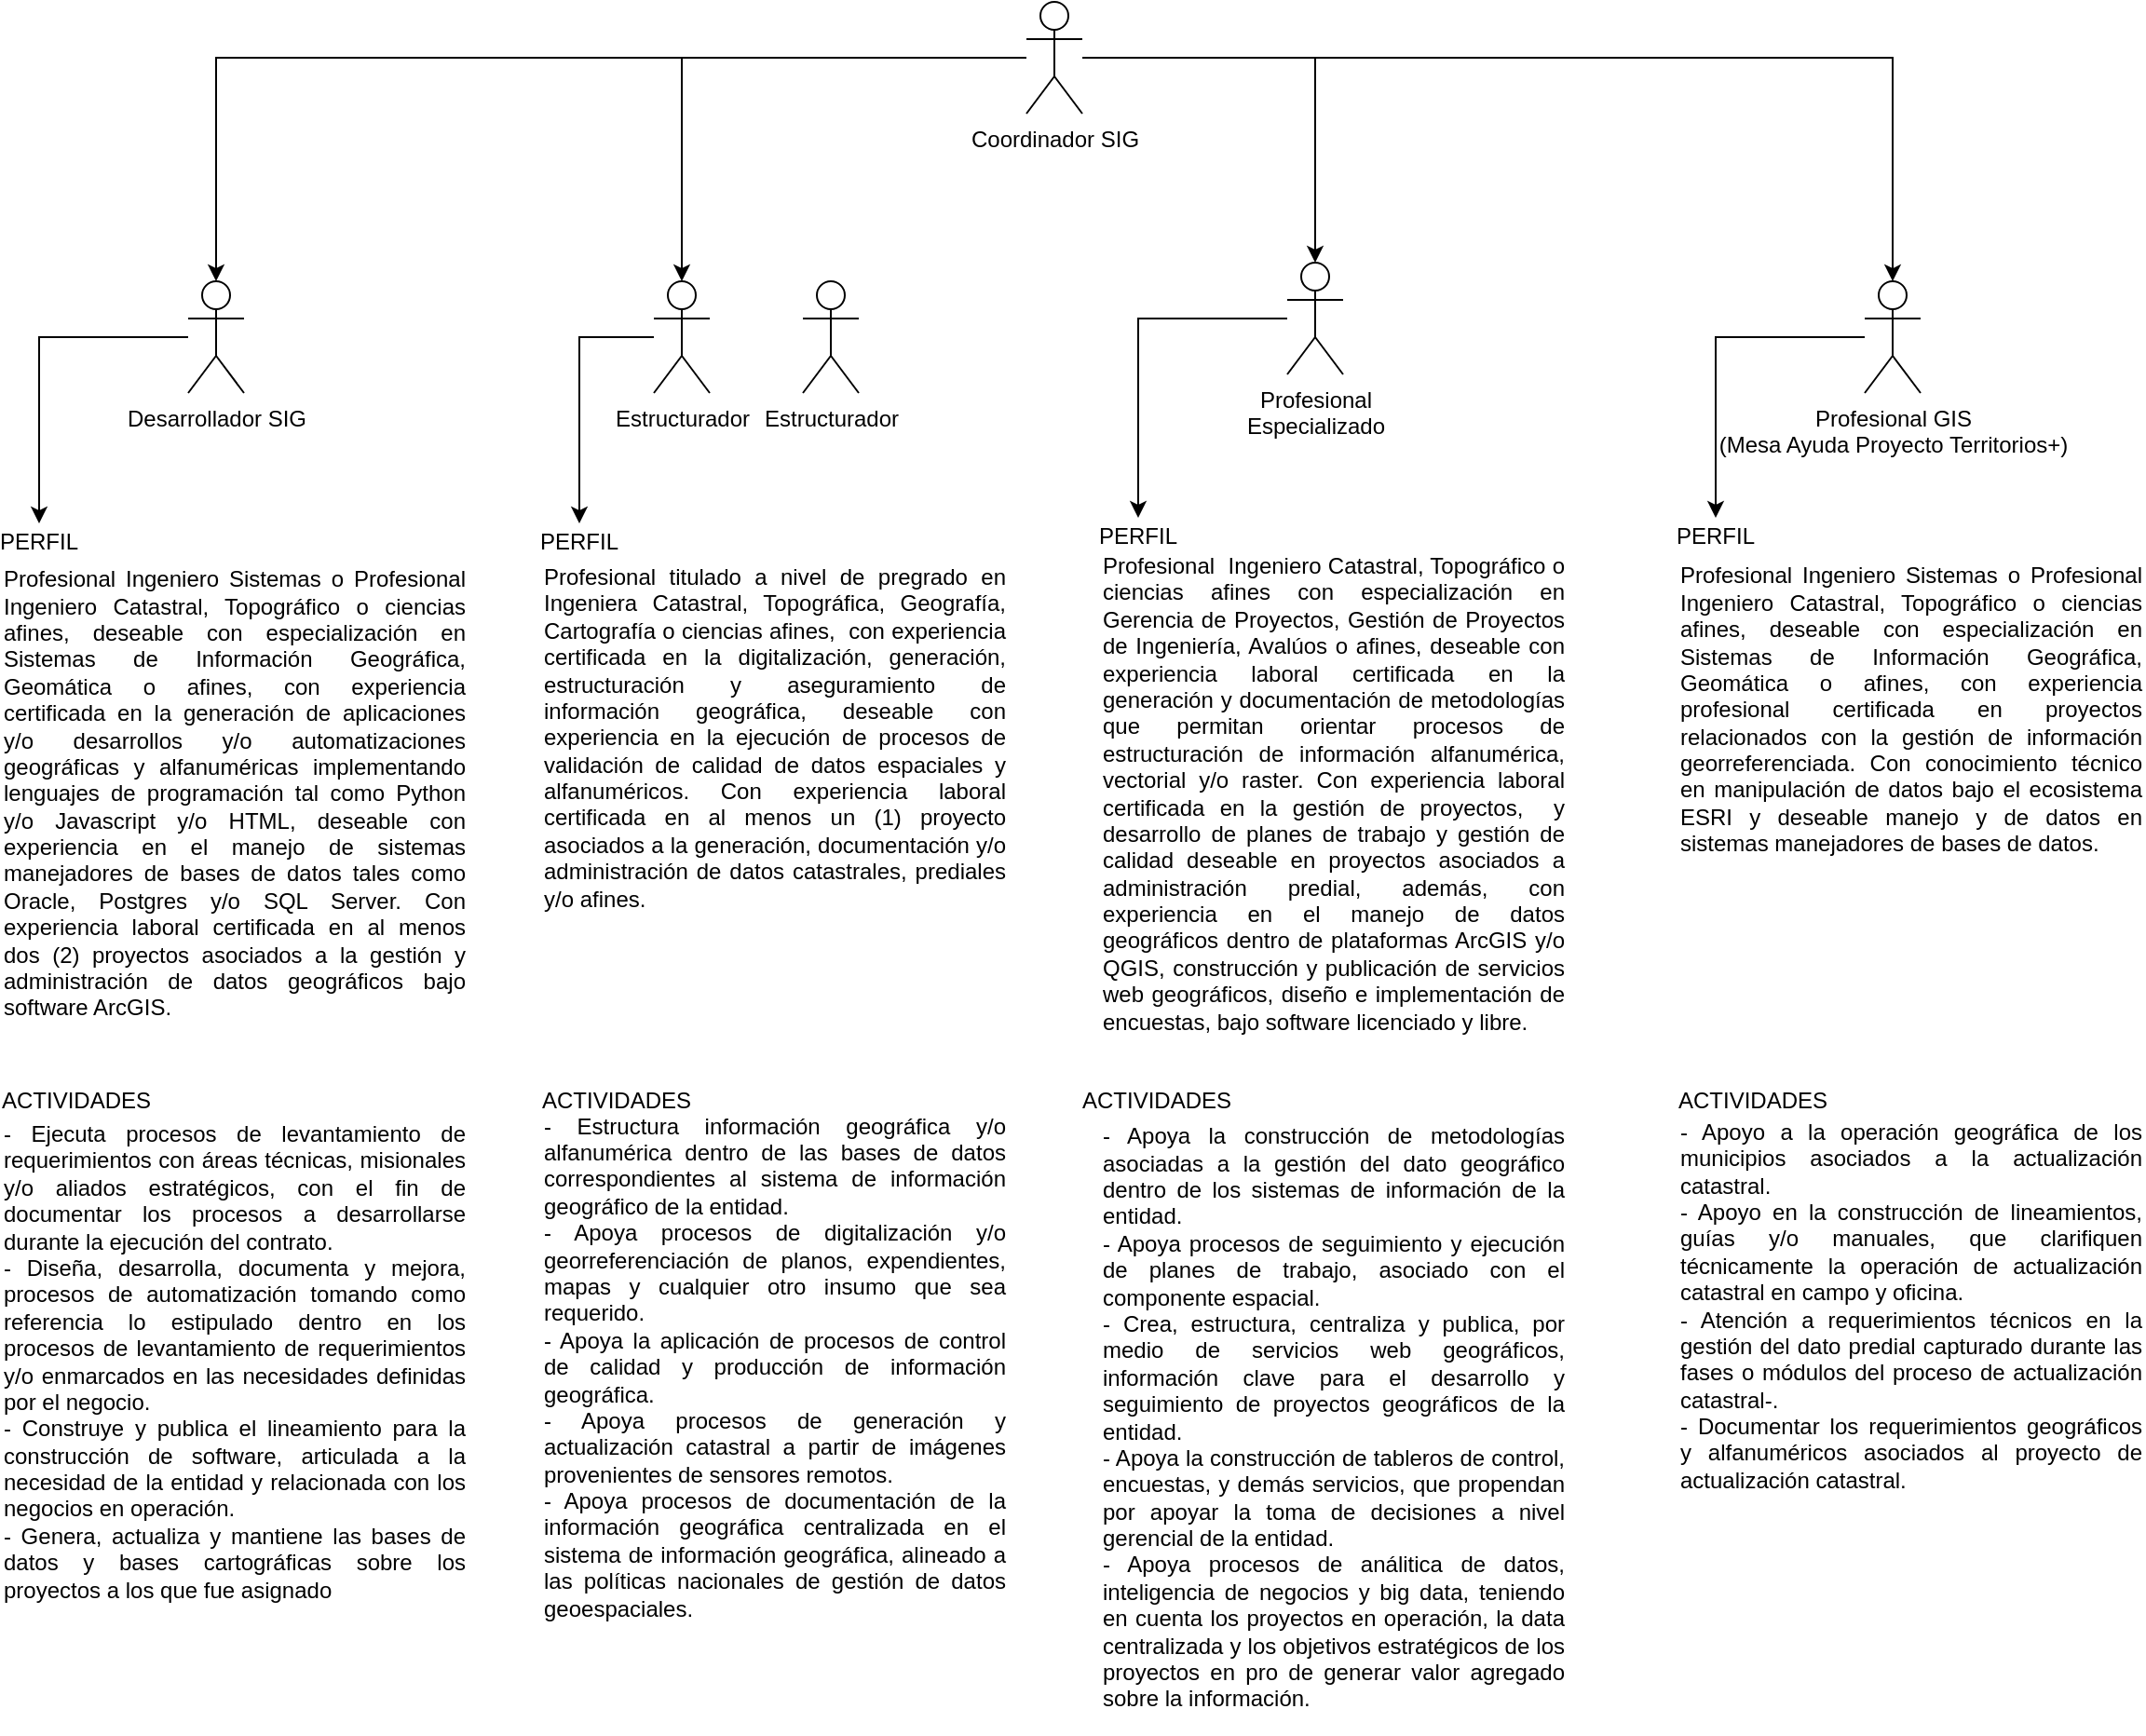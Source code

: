 <mxfile version="13.6.6" type="github">
  <diagram id="Y17Pwww_urs-gfdWa0kV" name="Page-1">
    <mxGraphModel dx="2187" dy="802" grid="1" gridSize="10" guides="1" tooltips="1" connect="1" arrows="1" fold="1" page="1" pageScale="1" pageWidth="827" pageHeight="1169" math="0" shadow="0">
      <root>
        <mxCell id="0" />
        <mxCell id="1" parent="0" />
        <mxCell id="OEdZfnI2xc4ZMJ_EUlpt-35" style="edgeStyle=orthogonalEdgeStyle;rounded=0;orthogonalLoop=1;jettySize=auto;html=1;entryX=0.5;entryY=0;entryDx=0;entryDy=0;entryPerimeter=0;" edge="1" parent="1" source="OEdZfnI2xc4ZMJ_EUlpt-1" target="OEdZfnI2xc4ZMJ_EUlpt-2">
          <mxGeometry relative="1" as="geometry" />
        </mxCell>
        <mxCell id="OEdZfnI2xc4ZMJ_EUlpt-36" style="edgeStyle=orthogonalEdgeStyle;rounded=0;orthogonalLoop=1;jettySize=auto;html=1;entryX=0.5;entryY=0;entryDx=0;entryDy=0;entryPerimeter=0;" edge="1" parent="1" source="OEdZfnI2xc4ZMJ_EUlpt-1" target="OEdZfnI2xc4ZMJ_EUlpt-6">
          <mxGeometry relative="1" as="geometry" />
        </mxCell>
        <mxCell id="OEdZfnI2xc4ZMJ_EUlpt-37" style="edgeStyle=orthogonalEdgeStyle;rounded=0;orthogonalLoop=1;jettySize=auto;html=1;" edge="1" parent="1" source="OEdZfnI2xc4ZMJ_EUlpt-1" target="OEdZfnI2xc4ZMJ_EUlpt-3">
          <mxGeometry relative="1" as="geometry" />
        </mxCell>
        <mxCell id="OEdZfnI2xc4ZMJ_EUlpt-38" style="edgeStyle=orthogonalEdgeStyle;rounded=0;orthogonalLoop=1;jettySize=auto;html=1;entryX=0.5;entryY=0;entryDx=0;entryDy=0;entryPerimeter=0;" edge="1" parent="1" source="OEdZfnI2xc4ZMJ_EUlpt-1" target="OEdZfnI2xc4ZMJ_EUlpt-5">
          <mxGeometry relative="1" as="geometry" />
        </mxCell>
        <mxCell id="OEdZfnI2xc4ZMJ_EUlpt-1" value="Coordinador SIG" style="shape=umlActor;verticalLabelPosition=bottom;verticalAlign=top;html=1;outlineConnect=0;" vertex="1" parent="1">
          <mxGeometry x="290" y="40" width="30" height="60" as="geometry" />
        </mxCell>
        <mxCell id="OEdZfnI2xc4ZMJ_EUlpt-25" style="edgeStyle=orthogonalEdgeStyle;rounded=0;orthogonalLoop=1;jettySize=auto;html=1;" edge="1" parent="1" source="OEdZfnI2xc4ZMJ_EUlpt-2" target="OEdZfnI2xc4ZMJ_EUlpt-21">
          <mxGeometry relative="1" as="geometry" />
        </mxCell>
        <mxCell id="OEdZfnI2xc4ZMJ_EUlpt-2" value="Desarrollador SIG" style="shape=umlActor;verticalLabelPosition=bottom;verticalAlign=top;html=1;outlineConnect=0;" vertex="1" parent="1">
          <mxGeometry x="-160" y="190" width="30" height="60" as="geometry" />
        </mxCell>
        <mxCell id="OEdZfnI2xc4ZMJ_EUlpt-26" style="edgeStyle=orthogonalEdgeStyle;rounded=0;orthogonalLoop=1;jettySize=auto;html=1;" edge="1" parent="1" source="OEdZfnI2xc4ZMJ_EUlpt-3" target="OEdZfnI2xc4ZMJ_EUlpt-22">
          <mxGeometry relative="1" as="geometry" />
        </mxCell>
        <mxCell id="OEdZfnI2xc4ZMJ_EUlpt-3" value="Estructurador" style="shape=umlActor;verticalLabelPosition=bottom;verticalAlign=top;html=1;outlineConnect=0;" vertex="1" parent="1">
          <mxGeometry x="90" y="190" width="30" height="60" as="geometry" />
        </mxCell>
        <mxCell id="OEdZfnI2xc4ZMJ_EUlpt-4" value="Estructurador" style="shape=umlActor;verticalLabelPosition=bottom;verticalAlign=top;html=1;outlineConnect=0;" vertex="1" parent="1">
          <mxGeometry x="170" y="190" width="30" height="60" as="geometry" />
        </mxCell>
        <mxCell id="OEdZfnI2xc4ZMJ_EUlpt-27" style="edgeStyle=orthogonalEdgeStyle;rounded=0;orthogonalLoop=1;jettySize=auto;html=1;entryX=0.5;entryY=0;entryDx=0;entryDy=0;" edge="1" parent="1" source="OEdZfnI2xc4ZMJ_EUlpt-5" target="OEdZfnI2xc4ZMJ_EUlpt-23">
          <mxGeometry relative="1" as="geometry" />
        </mxCell>
        <mxCell id="OEdZfnI2xc4ZMJ_EUlpt-5" value="Profesional&lt;br&gt;Especializado" style="shape=umlActor;verticalLabelPosition=bottom;verticalAlign=top;html=1;outlineConnect=0;" vertex="1" parent="1">
          <mxGeometry x="430" y="180" width="30" height="60" as="geometry" />
        </mxCell>
        <mxCell id="OEdZfnI2xc4ZMJ_EUlpt-28" style="edgeStyle=orthogonalEdgeStyle;rounded=0;orthogonalLoop=1;jettySize=auto;html=1;entryX=0.5;entryY=0;entryDx=0;entryDy=0;" edge="1" parent="1" source="OEdZfnI2xc4ZMJ_EUlpt-6" target="OEdZfnI2xc4ZMJ_EUlpt-24">
          <mxGeometry relative="1" as="geometry" />
        </mxCell>
        <mxCell id="OEdZfnI2xc4ZMJ_EUlpt-6" value="Profesional GIS &lt;br&gt;(Mesa Ayuda Proyecto Territorios+)" style="shape=umlActor;verticalLabelPosition=bottom;verticalAlign=top;html=1;outlineConnect=0;" vertex="1" parent="1">
          <mxGeometry x="740" y="190" width="30" height="60" as="geometry" />
        </mxCell>
        <mxCell id="OEdZfnI2xc4ZMJ_EUlpt-13" value="&lt;div style=&quot;text-align: justify&quot;&gt;&lt;span&gt;Profesional Ingeniero Sistemas o Profesional Ingeniero Catastral, Topográfico o ciencias afines, deseable con especialización en Sistemas de Información Geográfica, Geomática o afines, con experiencia certificada en la generación de aplicaciones y/o desarrollos y/o automatizaciones geográficas y alfanuméricas implementando lenguajes de programación tal como Python y/o Javascript y/o HTML, deseable con experiencia en el manejo de sistemas manejadores de bases de datos tales como Oracle, Postgres y/o SQL Server. Con experiencia laboral certificada en al menos dos (2) proyectos asociados a la gestión y administración de datos geográficos bajo software ArcGIS.&lt;/span&gt;&lt;/div&gt;" style="text;html=1;strokeColor=none;fillColor=none;align=center;verticalAlign=middle;whiteSpace=wrap;rounded=0;" vertex="1" parent="1">
          <mxGeometry x="-260" y="350" width="250" height="230" as="geometry" />
        </mxCell>
        <mxCell id="OEdZfnI2xc4ZMJ_EUlpt-14" value="&lt;div style=&quot;text-align: justify&quot;&gt;&lt;span&gt;Profesional titulado a nivel de pregrado en Ingeniera Catastral, Topográfica, Geografía, Cartografía o ciencias afines,&amp;nbsp; con experiencia certificada en la digitalización, generación, estructuración y aseguramiento de información geográfica, deseable con experiencia en la ejecución de procesos de validación de calidad de datos espaciales y alfanuméricos. Con experiencia laboral certificada en al menos un (1) proyecto asociados a la generación, documentación y/o administración de datos catastrales, prediales y/o afines.&lt;/span&gt;&lt;/div&gt;" style="text;html=1;strokeColor=none;fillColor=none;align=center;verticalAlign=middle;whiteSpace=wrap;rounded=0;" vertex="1" parent="1">
          <mxGeometry x="30" y="320" width="250" height="230" as="geometry" />
        </mxCell>
        <mxCell id="OEdZfnI2xc4ZMJ_EUlpt-15" value="&lt;div style=&quot;text-align: justify&quot;&gt;&lt;span&gt;Profesional&amp;nbsp; Ingeniero Catastral, Topográfico o ciencias afines con especialización en Gerencia de Proyectos, Gestión de Proyectos de Ingeniería, Avalúos o afines, deseable con experiencia laboral certificada en la generación y documentación de metodologías que permitan orientar procesos de estructuración de información alfanumérica, vectorial y/o raster.&lt;/span&gt;&lt;span&gt;&amp;nbsp;Con experiencia laboral certificada en la gestión de proyectos,&amp;nbsp; y desarrollo de planes de trabajo y gestión de calidad deseable en proyectos asociados a administración predial, además, con experiencia en el manejo de datos geográficos dentro de plataformas ArcGIS y/o QGIS, construcción y publicación de servicios web geográficos, diseño e implementación de encuestas, bajo software licenciado y libre.&lt;/span&gt;&lt;/div&gt;" style="text;html=1;strokeColor=none;fillColor=none;align=center;verticalAlign=middle;whiteSpace=wrap;rounded=0;" vertex="1" parent="1">
          <mxGeometry x="330" y="350" width="250" height="230" as="geometry" />
        </mxCell>
        <mxCell id="OEdZfnI2xc4ZMJ_EUlpt-16" value="&lt;div style=&quot;text-align: justify&quot;&gt;&lt;span&gt;- Ejecuta procesos de levantamiento de requerimientos con áreas técnicas, misionales y/o aliados estratégicos, con el fin de documentar los procesos a desarrollarse durante la ejecución del contrato.&lt;/span&gt;&lt;/div&gt;&lt;div style=&quot;text-align: justify&quot;&gt;&lt;span&gt;- Diseña, desarrolla, documenta y mejora, procesos de automatización tomando como referencia lo estipulado dentro en los procesos de levantamiento de requerimientos y/o enmarcados en las necesidades definidas por el negocio.&lt;/span&gt;&lt;/div&gt;&lt;div style=&quot;text-align: justify&quot;&gt;&lt;span&gt;- Construye y publica el lineamiento para la construcción de software, articulada a la necesidad de la entidad y relacionada con los negocios en operación.&lt;/span&gt;&lt;/div&gt;&lt;div style=&quot;text-align: justify&quot;&gt;&lt;span&gt;- Genera, actualiza y mantiene las bases de datos y bases cartográficas sobre los proyectos a los que fue asignado&lt;/span&gt;&lt;/div&gt;" style="text;html=1;strokeColor=none;fillColor=none;align=center;verticalAlign=middle;whiteSpace=wrap;rounded=0;" vertex="1" parent="1">
          <mxGeometry x="-260" y="630" width="250" height="280" as="geometry" />
        </mxCell>
        <mxCell id="OEdZfnI2xc4ZMJ_EUlpt-17" value="&lt;div style=&quot;text-align: justify&quot;&gt;&lt;span&gt;- Estructura información geográfica y/o alfanumérica dentro de las bases de datos correspondientes al sistema de información geográfico de la entidad.&lt;/span&gt;&lt;/div&gt;&lt;div style=&quot;text-align: justify&quot;&gt;&lt;span&gt;- Apoya procesos de digitalización y/o georreferenciación de planos, expendientes, mapas y cualquier otro insumo que sea requerido.&lt;/span&gt;&lt;/div&gt;&lt;div style=&quot;text-align: justify&quot;&gt;&lt;span&gt;- Apoya la aplicación de procesos de control de calidad y producción de información geográfica.&lt;/span&gt;&lt;/div&gt;&lt;div style=&quot;text-align: justify&quot;&gt;&lt;span&gt;- Apoya procesos de generación y actualización catastral a partir de imágenes provenientes de sensores remotos.&lt;/span&gt;&lt;/div&gt;&lt;div style=&quot;text-align: justify&quot;&gt;&lt;span&gt;- Apoya procesos de documentación de la información geográfica centralizada en el sistema de información geográfica, alineado a las políticas nacionales de gestión de datos geoespaciales.&lt;/span&gt;&lt;/div&gt;&lt;div style=&quot;text-align: justify&quot;&gt;&lt;br&gt;&lt;/div&gt;" style="text;html=1;strokeColor=none;fillColor=none;align=center;verticalAlign=middle;whiteSpace=wrap;rounded=0;" vertex="1" parent="1">
          <mxGeometry x="30" y="640" width="250" height="280" as="geometry" />
        </mxCell>
        <mxCell id="OEdZfnI2xc4ZMJ_EUlpt-18" value="&lt;div style=&quot;text-align: justify&quot;&gt;&lt;span&gt;- Apoya la construcción de metodologías asociadas a la gestión del dato geográfico dentro de los sistemas de información de la entidad.&lt;/span&gt;&lt;/div&gt;&lt;div style=&quot;text-align: justify&quot;&gt;&lt;span&gt;- Apoya procesos de seguimiento y ejecución de planes de trabajo, asociado con el componente espacial.&lt;/span&gt;&lt;/div&gt;&lt;div style=&quot;text-align: justify&quot;&gt;&lt;span&gt;- Crea, estructura, centraliza y publica, por medio de servicios web geográficos, información clave para el desarrollo y seguimiento de proyectos geográficos de la entidad.&lt;/span&gt;&lt;/div&gt;&lt;div style=&quot;text-align: justify&quot;&gt;&lt;span&gt;- Apoya la construcción de tableros de control, encuestas, y demás servicios, que propendan por apoyar la toma de decisiones a nivel gerencial de la entidad.&lt;/span&gt;&lt;/div&gt;&lt;div style=&quot;text-align: justify&quot;&gt;&lt;span&gt;- Apoya procesos de análitica de datos, inteligencia de negocios y big data, teniendo en cuenta los proyectos en operación, la data centralizada y los objetivos estratégicos de los proyectos en pro de generar valor agregado sobre la información.&lt;/span&gt;&lt;/div&gt;" style="text;html=1;strokeColor=none;fillColor=none;align=center;verticalAlign=middle;whiteSpace=wrap;rounded=0;" vertex="1" parent="1">
          <mxGeometry x="330" y="630" width="250" height="340" as="geometry" />
        </mxCell>
        <mxCell id="OEdZfnI2xc4ZMJ_EUlpt-19" value="&lt;div style=&quot;text-align: justify&quot;&gt;&lt;span&gt;Profesional Ingeniero Sistemas o Profesional Ingeniero Catastral, Topográfico o ciencias afines, deseable con especialización en Sistemas de Información Geográfica, Geomática o afines, con experiencia profesional certificada en proyectos relacionados con la gestión de información georreferenciada. Con conocimiento técnico en manipulación de datos bajo el ecosistema ESRI y deseable manejo y de datos en sistemas manejadores de bases de datos.&lt;/span&gt;&lt;/div&gt;" style="text;html=1;strokeColor=none;fillColor=none;align=center;verticalAlign=middle;whiteSpace=wrap;rounded=0;" vertex="1" parent="1">
          <mxGeometry x="640" y="330" width="250" height="180" as="geometry" />
        </mxCell>
        <mxCell id="OEdZfnI2xc4ZMJ_EUlpt-20" value="&lt;div style=&quot;text-align: justify&quot;&gt;&lt;span&gt;- Apoyo a la operación geográfica de los municipios asociados a la actualización catastral.&lt;br&gt;&lt;/span&gt;&lt;/div&gt;&lt;div style=&quot;text-align: justify&quot;&gt;&lt;span&gt;- Apoyo en la construcción de lineamientos, guías y/o manuales, que clarifiquen técnicamente la operación de actualización catastral en campo y oficina.&lt;/span&gt;&lt;/div&gt;&lt;div style=&quot;text-align: justify&quot;&gt;&lt;span&gt;- Atención a requerimientos técnicos en la gestión del dato predial capturado durante las fases o módulos del proceso de actualización catastral-.&lt;/span&gt;&lt;/div&gt;&lt;div style=&quot;text-align: justify&quot;&gt;&lt;span&gt;- Documentar los requerimientos geográficos y alfanuméricos asociados al proyecto de actualización catastral.&lt;/span&gt;&lt;/div&gt;" style="text;html=1;strokeColor=none;fillColor=none;align=center;verticalAlign=middle;whiteSpace=wrap;rounded=0;" vertex="1" parent="1">
          <mxGeometry x="640" y="630" width="250" height="220" as="geometry" />
        </mxCell>
        <mxCell id="OEdZfnI2xc4ZMJ_EUlpt-21" value="PERFIL" style="text;html=1;strokeColor=none;fillColor=none;align=center;verticalAlign=middle;whiteSpace=wrap;rounded=0;" vertex="1" parent="1">
          <mxGeometry x="-260" y="320" width="40" height="20" as="geometry" />
        </mxCell>
        <mxCell id="OEdZfnI2xc4ZMJ_EUlpt-22" value="PERFIL" style="text;html=1;strokeColor=none;fillColor=none;align=center;verticalAlign=middle;whiteSpace=wrap;rounded=0;" vertex="1" parent="1">
          <mxGeometry x="30" y="320" width="40" height="20" as="geometry" />
        </mxCell>
        <mxCell id="OEdZfnI2xc4ZMJ_EUlpt-23" value="PERFIL" style="text;html=1;strokeColor=none;fillColor=none;align=center;verticalAlign=middle;whiteSpace=wrap;rounded=0;" vertex="1" parent="1">
          <mxGeometry x="330" y="317" width="40" height="20" as="geometry" />
        </mxCell>
        <mxCell id="OEdZfnI2xc4ZMJ_EUlpt-24" value="PERFIL" style="text;html=1;strokeColor=none;fillColor=none;align=center;verticalAlign=middle;whiteSpace=wrap;rounded=0;" vertex="1" parent="1">
          <mxGeometry x="640" y="317" width="40" height="20" as="geometry" />
        </mxCell>
        <mxCell id="OEdZfnI2xc4ZMJ_EUlpt-39" value="ACTIVIDADES" style="text;html=1;strokeColor=none;fillColor=none;align=center;verticalAlign=middle;whiteSpace=wrap;rounded=0;" vertex="1" parent="1">
          <mxGeometry x="-240" y="620" width="40" height="20" as="geometry" />
        </mxCell>
        <mxCell id="OEdZfnI2xc4ZMJ_EUlpt-40" value="ACTIVIDADES" style="text;html=1;strokeColor=none;fillColor=none;align=center;verticalAlign=middle;whiteSpace=wrap;rounded=0;" vertex="1" parent="1">
          <mxGeometry x="50" y="620" width="40" height="20" as="geometry" />
        </mxCell>
        <mxCell id="OEdZfnI2xc4ZMJ_EUlpt-41" value="ACTIVIDADES" style="text;html=1;strokeColor=none;fillColor=none;align=center;verticalAlign=middle;whiteSpace=wrap;rounded=0;" vertex="1" parent="1">
          <mxGeometry x="340" y="620" width="40" height="20" as="geometry" />
        </mxCell>
        <mxCell id="OEdZfnI2xc4ZMJ_EUlpt-42" value="ACTIVIDADES" style="text;html=1;strokeColor=none;fillColor=none;align=center;verticalAlign=middle;whiteSpace=wrap;rounded=0;" vertex="1" parent="1">
          <mxGeometry x="660" y="620" width="40" height="20" as="geometry" />
        </mxCell>
      </root>
    </mxGraphModel>
  </diagram>
</mxfile>
